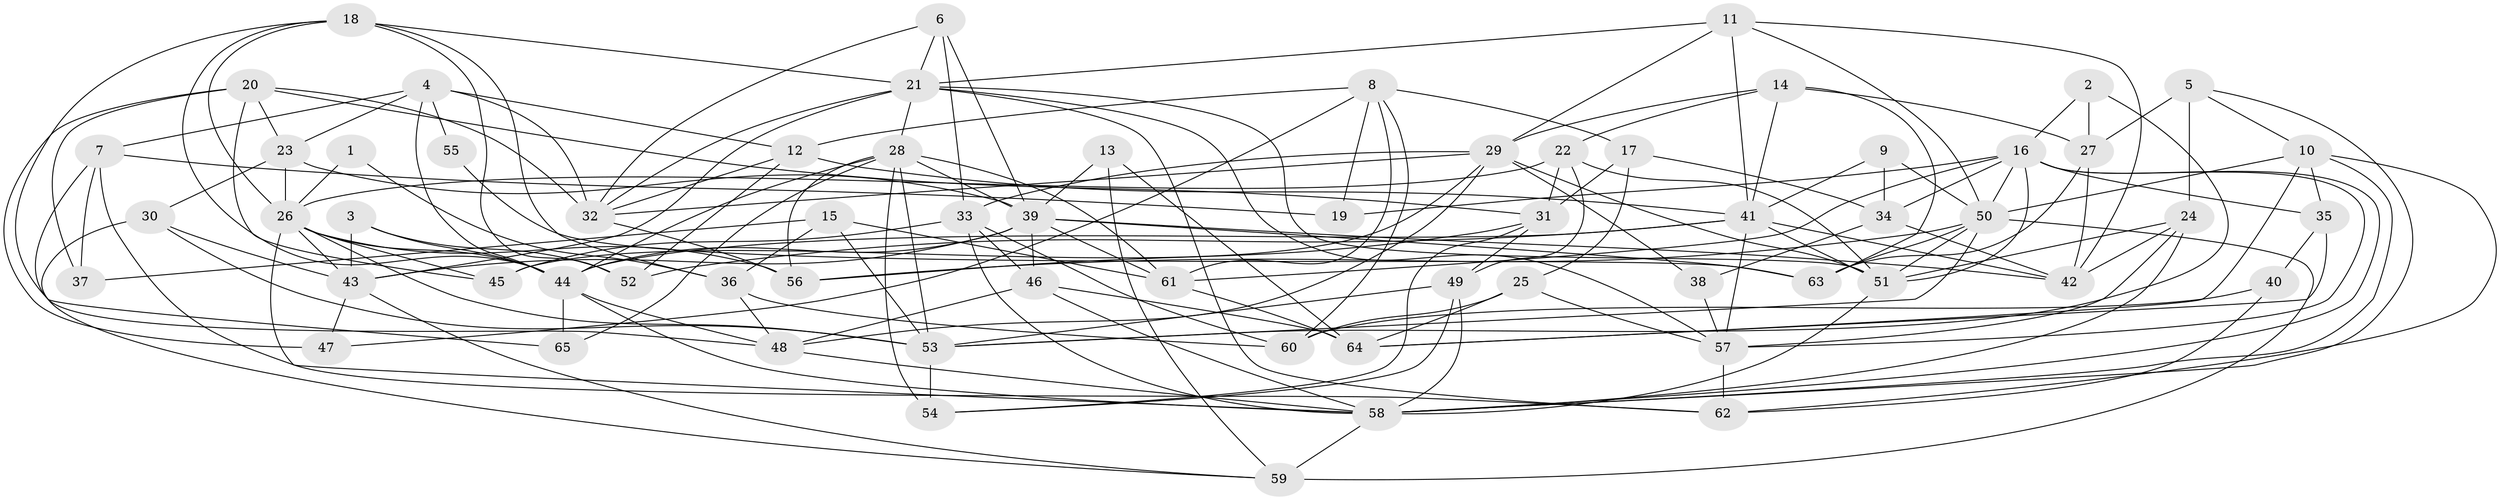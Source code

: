 // original degree distribution, {6: 0.11627906976744186, 3: 0.2558139534883721, 4: 0.2868217054263566, 2: 0.13178294573643412, 5: 0.17829457364341086, 7: 0.015503875968992248, 8: 0.015503875968992248}
// Generated by graph-tools (version 1.1) at 2025/02/03/09/25 03:02:00]
// undirected, 65 vertices, 178 edges
graph export_dot {
graph [start="1"]
  node [color=gray90,style=filled];
  1;
  2;
  3;
  4;
  5;
  6;
  7;
  8;
  9;
  10;
  11;
  12;
  13;
  14;
  15;
  16;
  17;
  18;
  19;
  20;
  21;
  22;
  23;
  24;
  25;
  26;
  27;
  28;
  29;
  30;
  31;
  32;
  33;
  34;
  35;
  36;
  37;
  38;
  39;
  40;
  41;
  42;
  43;
  44;
  45;
  46;
  47;
  48;
  49;
  50;
  51;
  52;
  53;
  54;
  55;
  56;
  57;
  58;
  59;
  60;
  61;
  62;
  63;
  64;
  65;
  1 -- 26 [weight=1.0];
  1 -- 36 [weight=1.0];
  2 -- 16 [weight=1.0];
  2 -- 27 [weight=1.0];
  2 -- 53 [weight=1.0];
  3 -- 43 [weight=1.0];
  3 -- 44 [weight=1.0];
  3 -- 52 [weight=1.0];
  4 -- 7 [weight=1.0];
  4 -- 12 [weight=1.0];
  4 -- 23 [weight=1.0];
  4 -- 32 [weight=1.0];
  4 -- 44 [weight=1.0];
  4 -- 55 [weight=1.0];
  5 -- 10 [weight=1.0];
  5 -- 24 [weight=1.0];
  5 -- 27 [weight=2.0];
  5 -- 58 [weight=1.0];
  6 -- 21 [weight=1.0];
  6 -- 32 [weight=1.0];
  6 -- 33 [weight=1.0];
  6 -- 39 [weight=1.0];
  7 -- 19 [weight=1.0];
  7 -- 37 [weight=1.0];
  7 -- 62 [weight=1.0];
  7 -- 65 [weight=1.0];
  8 -- 12 [weight=1.0];
  8 -- 17 [weight=1.0];
  8 -- 19 [weight=1.0];
  8 -- 47 [weight=1.0];
  8 -- 60 [weight=1.0];
  8 -- 61 [weight=1.0];
  9 -- 34 [weight=1.0];
  9 -- 41 [weight=1.0];
  9 -- 50 [weight=1.0];
  10 -- 35 [weight=1.0];
  10 -- 50 [weight=1.0];
  10 -- 58 [weight=1.0];
  10 -- 62 [weight=1.0];
  10 -- 64 [weight=1.0];
  11 -- 21 [weight=1.0];
  11 -- 29 [weight=1.0];
  11 -- 41 [weight=1.0];
  11 -- 42 [weight=1.0];
  11 -- 50 [weight=1.0];
  12 -- 32 [weight=2.0];
  12 -- 41 [weight=1.0];
  12 -- 52 [weight=1.0];
  13 -- 39 [weight=1.0];
  13 -- 59 [weight=1.0];
  13 -- 64 [weight=2.0];
  14 -- 22 [weight=1.0];
  14 -- 27 [weight=1.0];
  14 -- 29 [weight=1.0];
  14 -- 41 [weight=1.0];
  14 -- 63 [weight=1.0];
  15 -- 36 [weight=1.0];
  15 -- 37 [weight=2.0];
  15 -- 53 [weight=1.0];
  15 -- 61 [weight=1.0];
  16 -- 19 [weight=2.0];
  16 -- 34 [weight=1.0];
  16 -- 35 [weight=1.0];
  16 -- 50 [weight=1.0];
  16 -- 51 [weight=1.0];
  16 -- 57 [weight=1.0];
  16 -- 58 [weight=1.0];
  16 -- 61 [weight=1.0];
  17 -- 25 [weight=1.0];
  17 -- 31 [weight=1.0];
  17 -- 34 [weight=1.0];
  18 -- 21 [weight=1.0];
  18 -- 26 [weight=1.0];
  18 -- 36 [weight=1.0];
  18 -- 44 [weight=1.0];
  18 -- 48 [weight=1.0];
  18 -- 52 [weight=1.0];
  20 -- 23 [weight=1.0];
  20 -- 31 [weight=1.0];
  20 -- 32 [weight=1.0];
  20 -- 37 [weight=1.0];
  20 -- 45 [weight=1.0];
  20 -- 47 [weight=2.0];
  21 -- 28 [weight=1.0];
  21 -- 32 [weight=1.0];
  21 -- 43 [weight=1.0];
  21 -- 51 [weight=1.0];
  21 -- 57 [weight=1.0];
  21 -- 62 [weight=1.0];
  22 -- 26 [weight=1.0];
  22 -- 31 [weight=1.0];
  22 -- 49 [weight=1.0];
  22 -- 51 [weight=1.0];
  23 -- 26 [weight=1.0];
  23 -- 30 [weight=1.0];
  23 -- 39 [weight=1.0];
  24 -- 42 [weight=2.0];
  24 -- 51 [weight=1.0];
  24 -- 57 [weight=1.0];
  24 -- 58 [weight=1.0];
  25 -- 57 [weight=1.0];
  25 -- 60 [weight=1.0];
  25 -- 64 [weight=1.0];
  26 -- 43 [weight=1.0];
  26 -- 44 [weight=1.0];
  26 -- 45 [weight=1.0];
  26 -- 53 [weight=1.0];
  26 -- 56 [weight=1.0];
  26 -- 58 [weight=1.0];
  27 -- 42 [weight=1.0];
  27 -- 63 [weight=1.0];
  28 -- 39 [weight=2.0];
  28 -- 44 [weight=1.0];
  28 -- 53 [weight=1.0];
  28 -- 54 [weight=2.0];
  28 -- 56 [weight=1.0];
  28 -- 61 [weight=1.0];
  28 -- 65 [weight=1.0];
  29 -- 32 [weight=1.0];
  29 -- 33 [weight=1.0];
  29 -- 38 [weight=1.0];
  29 -- 45 [weight=2.0];
  29 -- 48 [weight=1.0];
  29 -- 51 [weight=1.0];
  30 -- 43 [weight=1.0];
  30 -- 53 [weight=1.0];
  30 -- 59 [weight=1.0];
  31 -- 49 [weight=1.0];
  31 -- 54 [weight=1.0];
  31 -- 56 [weight=1.0];
  32 -- 56 [weight=1.0];
  33 -- 45 [weight=1.0];
  33 -- 46 [weight=1.0];
  33 -- 58 [weight=1.0];
  33 -- 60 [weight=1.0];
  34 -- 38 [weight=1.0];
  34 -- 42 [weight=1.0];
  35 -- 40 [weight=1.0];
  35 -- 64 [weight=2.0];
  36 -- 48 [weight=1.0];
  36 -- 60 [weight=2.0];
  38 -- 57 [weight=1.0];
  39 -- 42 [weight=1.0];
  39 -- 43 [weight=1.0];
  39 -- 44 [weight=1.0];
  39 -- 46 [weight=1.0];
  39 -- 61 [weight=1.0];
  39 -- 63 [weight=1.0];
  40 -- 60 [weight=1.0];
  40 -- 62 [weight=1.0];
  41 -- 42 [weight=1.0];
  41 -- 44 [weight=1.0];
  41 -- 51 [weight=1.0];
  41 -- 52 [weight=1.0];
  41 -- 57 [weight=1.0];
  43 -- 47 [weight=1.0];
  43 -- 59 [weight=1.0];
  44 -- 48 [weight=1.0];
  44 -- 58 [weight=1.0];
  44 -- 65 [weight=1.0];
  46 -- 48 [weight=1.0];
  46 -- 58 [weight=1.0];
  46 -- 64 [weight=1.0];
  48 -- 58 [weight=1.0];
  49 -- 53 [weight=1.0];
  49 -- 54 [weight=1.0];
  49 -- 58 [weight=1.0];
  50 -- 51 [weight=1.0];
  50 -- 53 [weight=1.0];
  50 -- 56 [weight=1.0];
  50 -- 59 [weight=2.0];
  50 -- 63 [weight=2.0];
  51 -- 58 [weight=1.0];
  53 -- 54 [weight=1.0];
  55 -- 63 [weight=1.0];
  57 -- 62 [weight=1.0];
  58 -- 59 [weight=1.0];
  61 -- 64 [weight=1.0];
}
